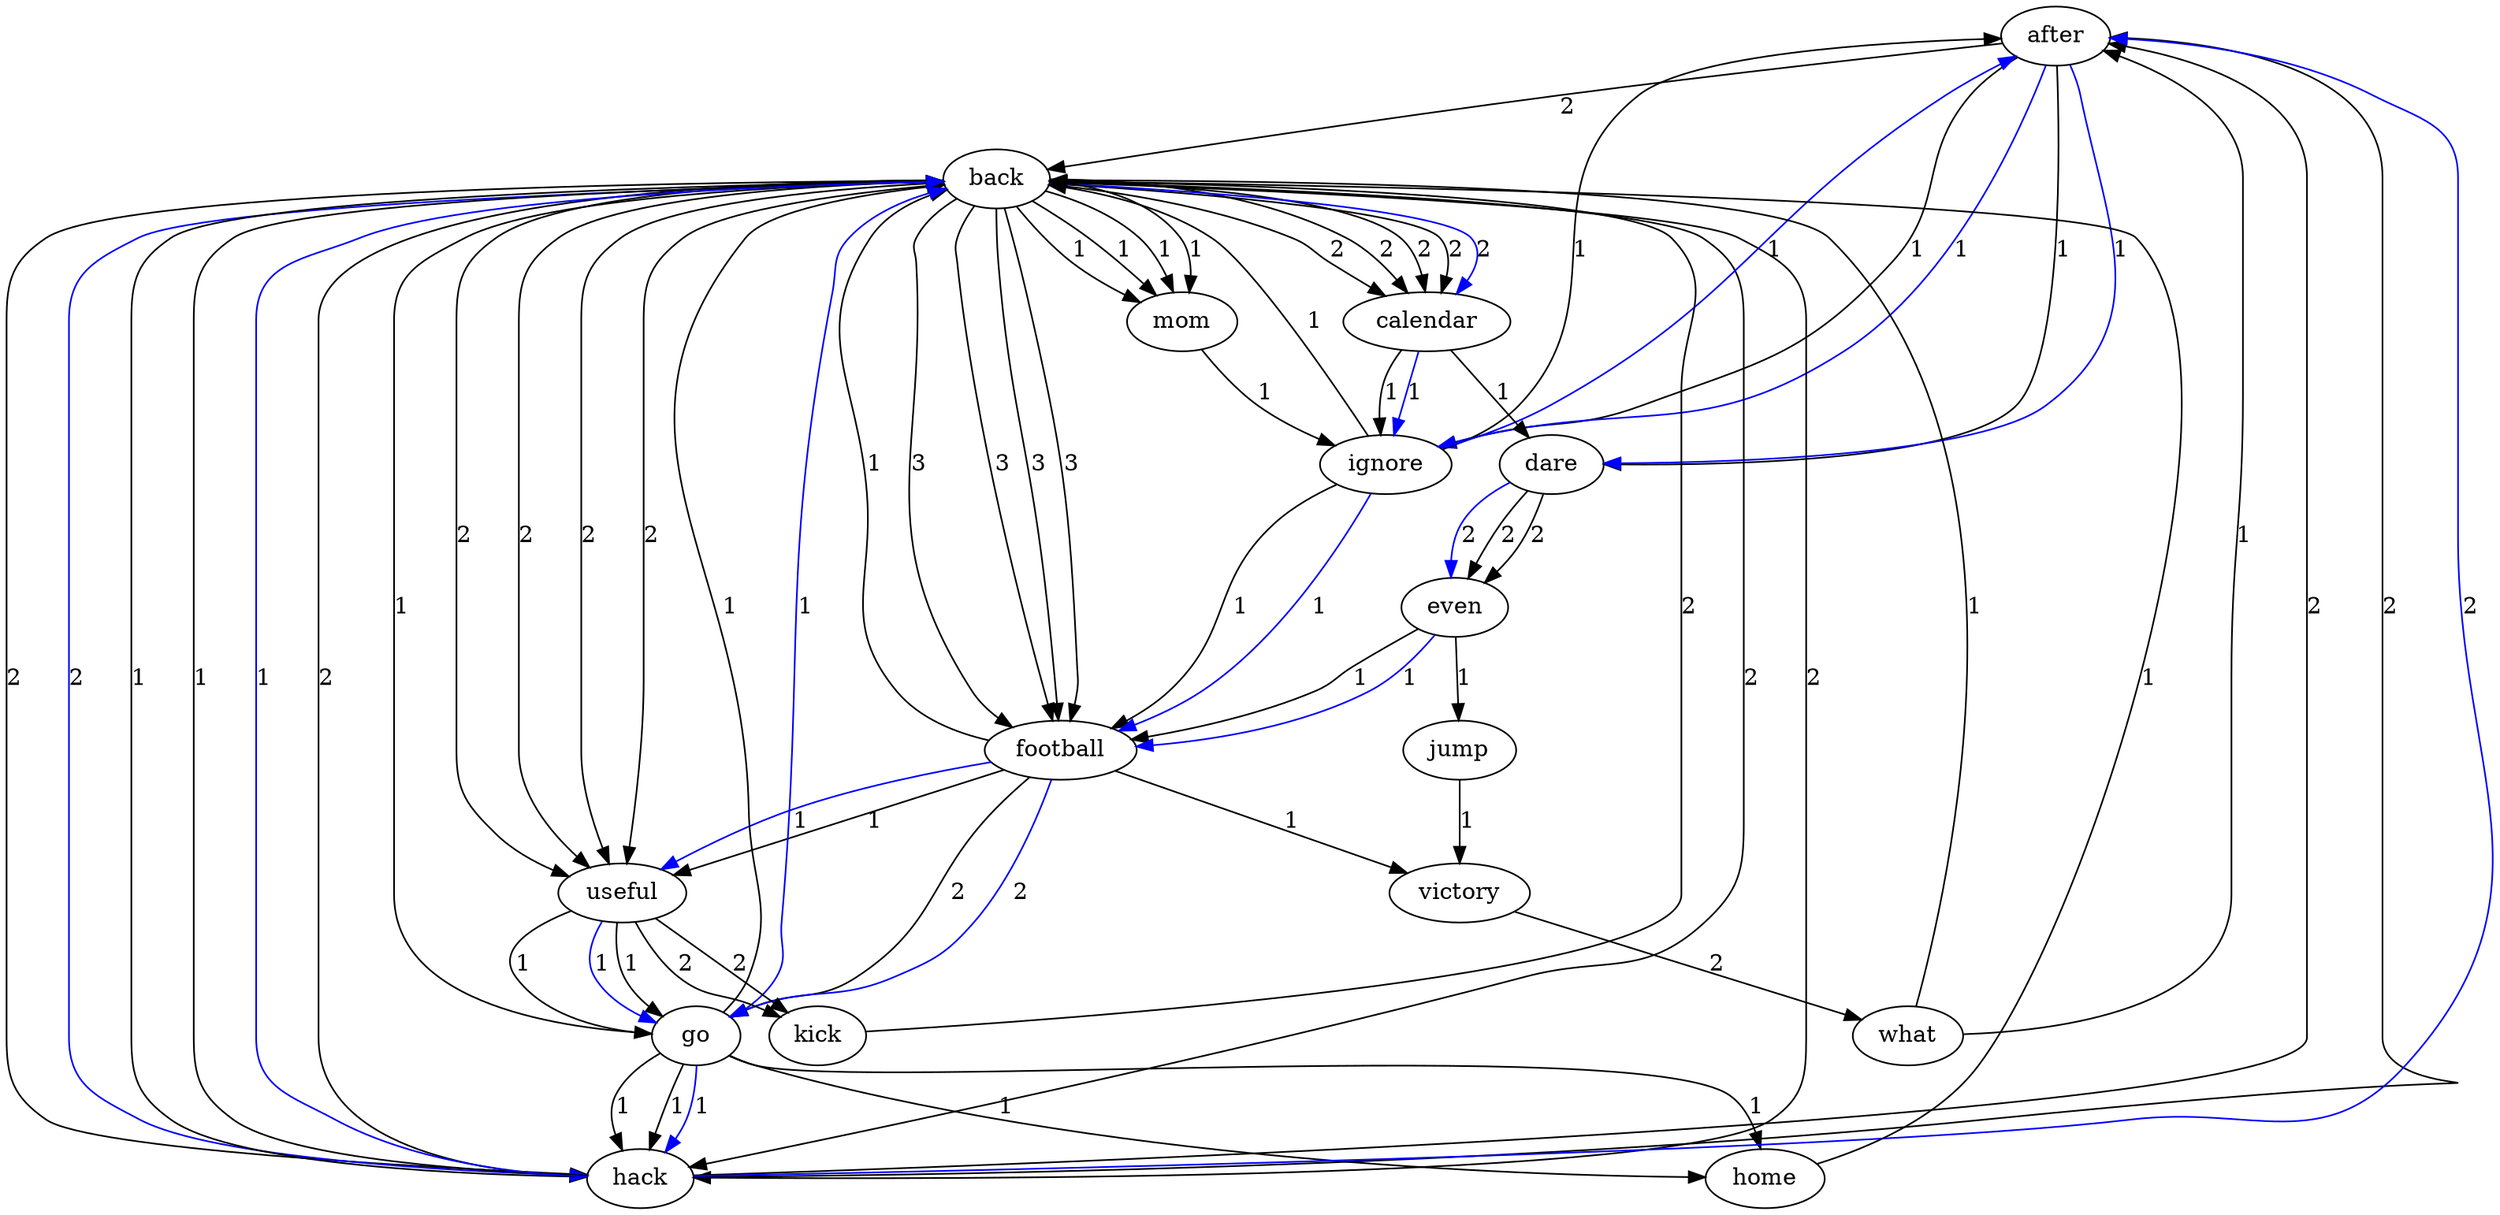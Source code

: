 digraph graphname{ 
after->back[ label = 2 ]; 
after->dare[ label = 1 ]; 
after->ignore[ label = 1 ]; 
ignore->after[ label = 1 ]; 
ignore->back[ label = 1 ]; 
ignore->football[ label = 1 ]; 
football->back[ label = 1 ]; 
football->go[ label = 2 ]; 
football->useful[ label = 1 ]; 
football->victory[ label = 1 ]; 
victory->what[ label = 2 ]; 
what->after[ label = 1 ]; 
what->back[ label = 1 ]; 
back->calendar[ label = 2 ]; 
back->football[ label = 3 ]; 
back->hack[ label = 2 ]; 
back->mom[ label = 1 ]; 
back->useful[ label = 2 ]; 
useful->go[ label = 1 ]; 
useful->kick[ label = 2 ]; 
kick->back[ label = 2 ]; 
go->back[ label = 1 ]; 
go->hack[ label = 1 ]; 
go->home[ label = 1 ]; 
home->back[ label = 1 ]; 
hack->after[ label = 2 ]; 
hack->back[ label = 1 ]; 
mom->ignore[ label = 1 ]; 
hack->after[ label = 2 ]; 
hack->back[ label = 1 ]; 
calendar->dare[ label = 1 ]; 
calendar->ignore[ label = 1 ]; 
dare->even[ label = 2 ]; 
even->football[ label = 1 ]; 
even->jump[ label = 1 ]; 
jump->victory[ label = 1 ]; 
useful->go[ label = 1 ]; 
useful->kick[ label = 2 ]; 
go->back[ label = 1 ]; 
go->hack[ label = 1 ]; 
go->home[ label = 1 ]; 
back->calendar[ label = 2 ]; 
back->football[ label = 3 ]; 
back->hack[ label = 2 ]; 
back->mom[ label = 1 ]; 
back->useful[ label = 2 ]; 
back->calendar[ label = 2 ]; 
back->football[ label = 3 ]; 
back->hack[ label = 2 ]; 
back->mom[ label = 1 ]; 
back->useful[ label = 2 ]; 
dare->even[ label = 2 ]; 
back->calendar[ label = 2 ]; 
back->football[ label = 3 ]; 
back->hack[ label = 2 ]; 
back->mom[ label = 1 ]; 
back->useful[ label = 2 ]; 

ignore -> after[ label = 1, color = blue ] 

after -> dare[ label = 1, color = blue ] 

dare -> even[ label = 2, color = blue ] 

even -> football[ label = 1, color = blue ] 

football -> go[ label = 2, color = blue ] 

go -> back[ label = 1, color = blue ] 

back -> hack[ label = 2, color = blue ] 

hack -> after[ label = 2, color = blue ] 

after -> ignore[ label = 1, color = blue ] 

ignore -> football[ label = 1, color = blue ] 

football -> useful[ label = 1, color = blue ] 

useful -> go[ label = 1, color = blue ] 

go -> hack[ label = 1, color = blue ] 

hack -> back[ label = 1, color = blue ] 

back -> calendar[ label = 2, color = blue ] 

calendar -> ignore[ label = 1, color = blue ] 
}

